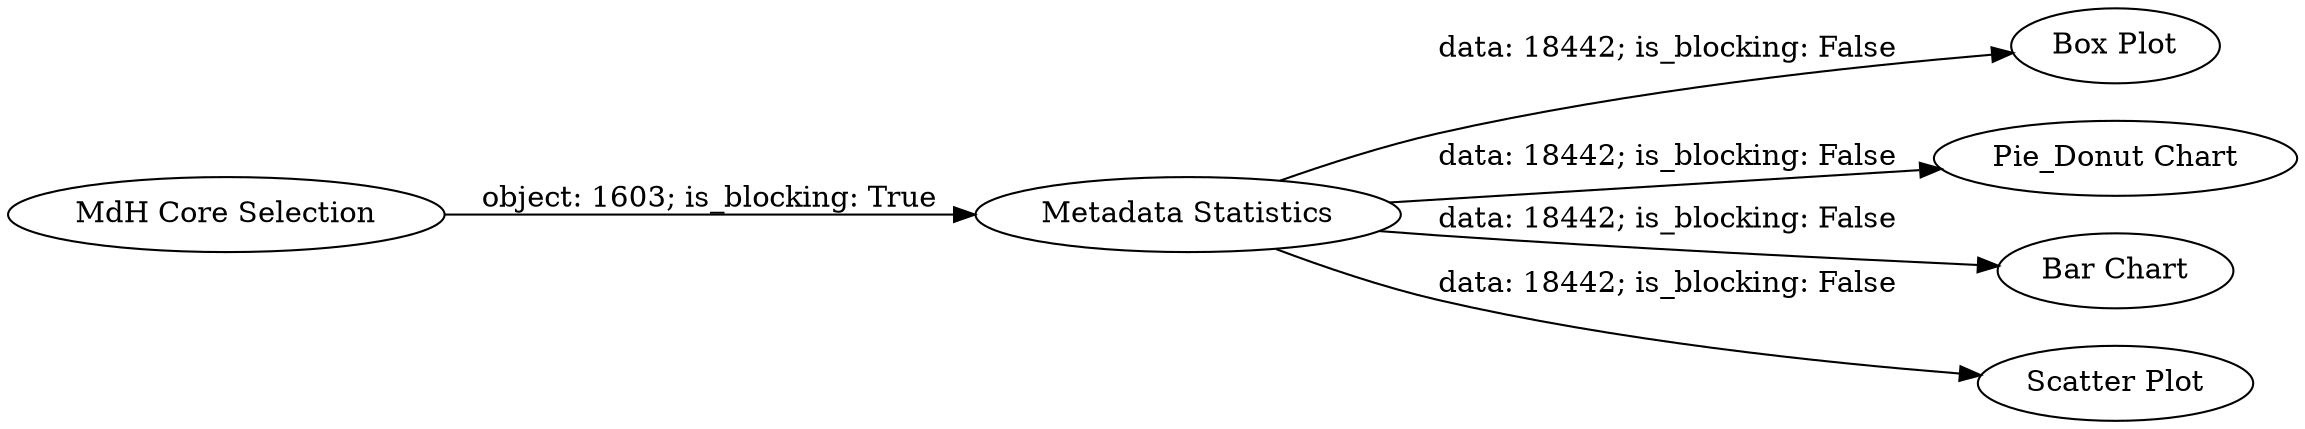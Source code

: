 digraph {
	"-8608311367609503110_35" [label="Metadata Statistics"]
	"-8608311367609503110_30" [label="Box Plot"]
	"-8608311367609503110_20" [label="Pie_Donut Chart"]
	"-8608311367609503110_36" [label="MdH Core Selection"]
	"-8608311367609503110_29" [label="Bar Chart"]
	"-8608311367609503110_28" [label="Scatter Plot"]
	"-8608311367609503110_35" -> "-8608311367609503110_29" [label="data: 18442; is_blocking: False"]
	"-8608311367609503110_35" -> "-8608311367609503110_20" [label="data: 18442; is_blocking: False"]
	"-8608311367609503110_36" -> "-8608311367609503110_35" [label="object: 1603; is_blocking: True"]
	"-8608311367609503110_35" -> "-8608311367609503110_28" [label="data: 18442; is_blocking: False"]
	"-8608311367609503110_35" -> "-8608311367609503110_30" [label="data: 18442; is_blocking: False"]
	rankdir=LR
}
